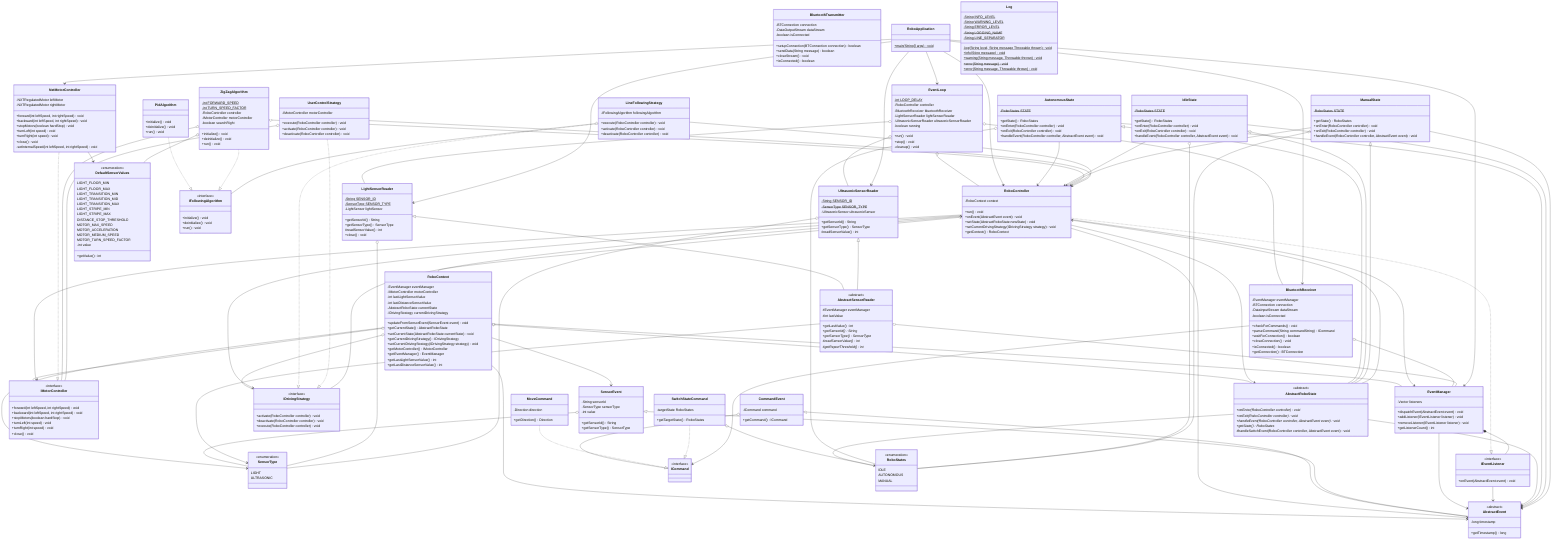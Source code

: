 classDiagram
    EventLoop o-- RoboController
    EventLoop o-- BluetoothReceiver
    EventLoop o-- LightSensorReader
    EventLoop o-- UltrasonicSensorReader
    class EventLoop {
        -int LOOP_DELAY$
        -RoboController controller
        -BluetoothReceiver bluetoothReceiver
        -LightSensorReader lightSensorReader
        -UltrasonicSensorReader ultrasonicSensorReader
        -boolean running
        +run() void
        +stop() void
        -cleanup() void
    }

    RoboContext o-- EventManager
    RoboContext o-- IMotorController
    RoboContext o-- AbstractRoboState
    RoboContext o-- IDrivingStrategy
    RoboContext --> SensorEvent
    RoboContext --> AbstractEvent
    RoboContext --> SensorType
    class RoboContext {
        -EventManager eventManager
        -IMotorController motorController
        -int lastLightSensorValue
        -int lastDistanceSensorValue
        -AbstractRoboState currentState
        -IDrivingStrategy currentDrivingStrategy
        +updateFromSensorEvent(SensorEvent event) void
        +getCurrentState() AbstractRoboState
        +setCurrentState(AbstractRoboState currentState) void
        +getCurrentDrivingStrategy() IDrivingStrategy
        +setCurrentDrivingStrategy(IDrivingStrategy strategy) void
        +getMotorController() IMotorController
        +getEventManager() EventManager
        +getLastLightSensorValue() int
        +getLastDistanceSensorValue() int
    }

    RoboController ..|> IEventListener
    RoboController o-- RoboContext
    RoboController --> AbstractEvent
    RoboController --> AbstractRoboState
    RoboController --> IDrivingStrategy
    RoboController --> EventManager
    RoboController --> IMotorController
    class RoboController {
        -RoboContext context
        +run() void
        +onEvent(AbstractEvent event) void
        +setState(AbstractRoboState newState) void
        +setCurrentDrivingStrategy(IDrivingStrategy strategy) void
        +getContext() RoboContext
    }

    class AbstractEvent {
        <<abstract>>
        -long timestamp
        +getTimestamp() long
    }

    CommandEvent <|-- AbstractEvent
    CommandEvent o-- ICommand
    class CommandEvent {
        -ICommand command
        +getCommand() ICommand
    }

    SensorEvent <|-- AbstractEvent
    SensorEvent o-- SensorType
    class SensorEvent {
        -String sensorId
        -SensorType sensorType
        -int value
        +getSensorId() String
        +getSensorType() SensorType
    }

    EventManager *-- IEventListener
    EventManager --> AbstractEvent
    class EventManager {
        -Vector<IEventListener> listeners
        +dispatchEvent(AbstractEvent event) void
        +addListener(IEventListener listener) void
        +removeListener(IEventListener listener) void
        +getListenerCount() int
    }

    IEventListener --> AbstractEvent
    class IEventListener {
        <<interface>>
        +onEvent(AbstractEvent event) void
    }

    class IMotorController {
        <<interface>>
        +forward(int leftSpeed, int rightSpeed) void
        +backward(int leftSpeed, int rightSpeed) void
        +stopMotors(boolean hardStop) void
        +turnLeft(int speed) void
        +turnRight(int speed) void
        +close() void
    }

    NxtMotorController ..|> IMotorController
    NxtMotorController --> DefaultSensorValues
    class NxtMotorController {
        -NXTRegulatedMotor leftMotor
        -NXTRegulatedMotor rightMotor
        +forward(int leftSpeed, int rightSpeed) void
        +backward(int leftSpeed, int rightSpeed) void
        +stopMotors(boolean hardStop) void
        +turnLeft(int speed) void
        +turnRight(int speed) void
        +close() void
        -setInternalSpeed(int leftSpeed, int rightSpeed) void
    }

    class ICommand {
        <<interface>>
    }

    MoveCommand ..|> ICommand
    class MoveCommand {
        -Direction direction
        +getDirection() Direction
    }

    SwitchStateCommand ..|> ICommand
    SwitchStateCommand o-- RoboStates
    class SwitchStateCommand {
        -targetState RoboStates
        +getTargetState() RoboStates
    }

    BluetoothReceiver o-- EventManager
    BluetoothReceiver --> ICommand
    class BluetoothReceiver {
        -EventManager eventManager
        -BTConnection connection
        -DataInputStream dataStream
        -boolean isConnected
        +checkForCommands() void
        +parseCommand(String commandString) ICommand
        +waitForConnection() boolean
        +closeConnection() void
        +isConnected() boolean
        +getConnection() BTConnection
    }

    class BluetoothTransmitter {
        -BTConnection connection
        -DataOutputStream dataStream
        -boolean isConnected
        +setupConnection(BTConnection connection) boolean
        +sendData(String meesage) boolean
        +closeStream() void
        +isConnected() boolean
    }

    AbstractSensorReader o-- EventManager
    AbstractSensorReader --> SensorType
    class AbstractSensorReader {
        <<abstract>>
        #EventManager eventManager
        #int lastValue
        +getLastValue() int
        +getSensorId() String*
        +getSensorType() SensorType*
        #readSensorValue() int*
        #getReportThreshold() int*
    }

    LightSensorReader <|-- AbstractSensorReader
    LightSensorReader o-- SensorType
    class LightSensorReader {
        -String SENSOR_ID$
        -SensorType SENSOR_TYPE$
        -LightSensor lightSensor
        +getSensorId() String
        +getSensorType() SensorType
        #readSensorValue() int
        +close() void
    }

    UltrasonicSensorReader <|-- AbstractSensorReader
    UltrasonicSensorReader o-- SensorType
    class UltrasonicSensorReader {
        -String SENSOR_ID$
        -SensorType SENSOR_TYPE$
        -UltrasonicSensor ultrasonicSensor
        +getSensorId() String
        +getSensorType() SensorType
        #readSensorValue() int
    }

    class DefaultSensorValues {
        <<enumeration>>
        LIGHT_FLOOR_MIN
        LIGHT_FLOOR_MAX
        LIGHT_TRANSITION_MIN
        LIGHT_TRANSITION_MID
        LIGHT_TRANSITION_MAX
        LIGHT_STRIPE_MIN
        LIGHT_STRIPE_MAX
        DISTANCE_STOP_THRESHOLD
        MOTOR_MAX_SPEED
        MOTOR_ACCELERATION
        MOTOR_MEDIUM_SPEED
        MOTOR_TURN_SPEED_FACTOR
        -int value
        +getValue() int
    }

    class SensorType {
        <<enumeration>>
        LIGHT
        ULTRASONIC
    }

    RoboApplication --> EventLoop
    RoboApplication --> EventManager
    RoboApplication --> RoboController
    RoboApplication --> NxtMotorController
    RoboApplication --> BluetoothReceiver
    RoboApplication --> LightSensorReader
    RoboApplication --> UltrasonicSensorReader
    class RoboApplication {
        +main(String[] args) void$
    }

    AbstractRoboState --> RoboController
    AbstractRoboState --> AbstractEvent
    AbstractRoboState --> RoboStates
    class AbstractRoboState {
        <<abstract>>
        +onEnter(RoboController controller) void*
        +onExit(RoboController controller) void*
        +handleEvent(RoboController controller, AbstractEvent event) void*
        +getState() RoboStates*
        #handleSwitchEvent(RoboController controller, AbstractEvent event) void
    }

    AutonomousState <|-- AbstractRoboState
    AutonomousState o-- RoboStates
    AutonomousState --> RoboController
    AutonomousState --> AbstractEvent
    class AutonomousState {
        -RoboStates STATE$
        +getState() RoboStates
        +onEnter(RoboController controller) void
        +onExit(RoboController controller) void
        +handleEvent(RoboController controller, AbstractEvent event) void
    }

    IdleState <|-- AbstractRoboState
    IdleState o-- RoboStates
    IdleState --> RoboController
    IdleState --> AbstractEvent
    class IdleState {
        -RoboStates STATE$
        +getState() RoboStates
        +onEnter(RoboController controller) void
        +onExit(RoboController controller) void
        +handleEvent(RoboController controller, AbstractEvent event) void
    }

    ManualState <|-- AbstractRoboState
    ManualState o-- RoboStates
    ManualState --> RoboController
    ManualState --> AbstractEvent
    class ManualState {
        -RoboStates STATE$
        +getState() RoboStates
        +onEnter(RoboController controller) void
        +onExit(RoboController controller) void
        +handleEvent(RoboController controller, AbstractEvent event) void
    }

    class RoboStates {
        <<enumeration>>
        IDLE
        AUTONOMOUS
        MANUAL
    }

    class IFollowingAlgorithm {
        <<interface>>
        +initialize() void
        +deinitialize() void
        +run() void
    }

    PidAlgorithm ..|> IFollowingAlgorithm
    class PidAlgorithm {
        +initialize() void
        +deinitialize() void
        +run() void
    }

    ZigZagAlgorithm ..|> IFollowingAlgorithm
    ZigZagAlgorithm o-- DefaultSensorValues
    ZigZagAlgorithm o-- RoboController
    ZigZagAlgorithm o-- IMotorController
    class ZigZagAlgorithm {
        -int FORWARD_SPEED$
        -int TURN_SPEED_FACTOR$
        -RoboController controller
        -IMotorController motorController
        -boolean searchRight
        +initialize() void
        +deinitialize() void
        +run() void
    }

    IDrivingStrategy --> RoboController
    class IDrivingStrategy {
        <<interface>>
        +activate(RoboController controller) void
        +deactivate(RoboController controller) void
        +execute(RoboController controller) void
    }

    LineFollowingStrategy ..|> IDrivingStrategy
    LineFollowingStrategy o-- IFollowingAlgorithm
    LineFollowingStrategy --> RoboController
    class LineFollowingStrategy {
        -IFollowingAlgorithm followingAlgorithm
        +execute(RoboController controller) void
        +activate(RoboController controller) void
        +deactivate(RoboController controller) void
    }

    UserControlStrategy ..|> IDrivingStrategy
    UserControlStrategy o-- IMotorController
    UserControlStrategy --> RoboController
    class UserControlStrategy {
        -IMotorController motorController
        +execute(RoboController controller) void
        +activate(RoboController controller) void
        +deactivate(RoboController controller) void
    }

    class Log {
        -String INFO_LEVEL$
        -String WARNING_LEVEL$
        -String ERROR_LEVEL$
        -String LOGGING_NAME$
        -String LINE_SEPARATOR$
        -log(String level, String message Throwable thrown) void$
        +info(Sting message) void$
        +warning(String message, Throwable thrown) void$
        +error(String message) void$
        +error(String message, Throwable thrown) void$
    }